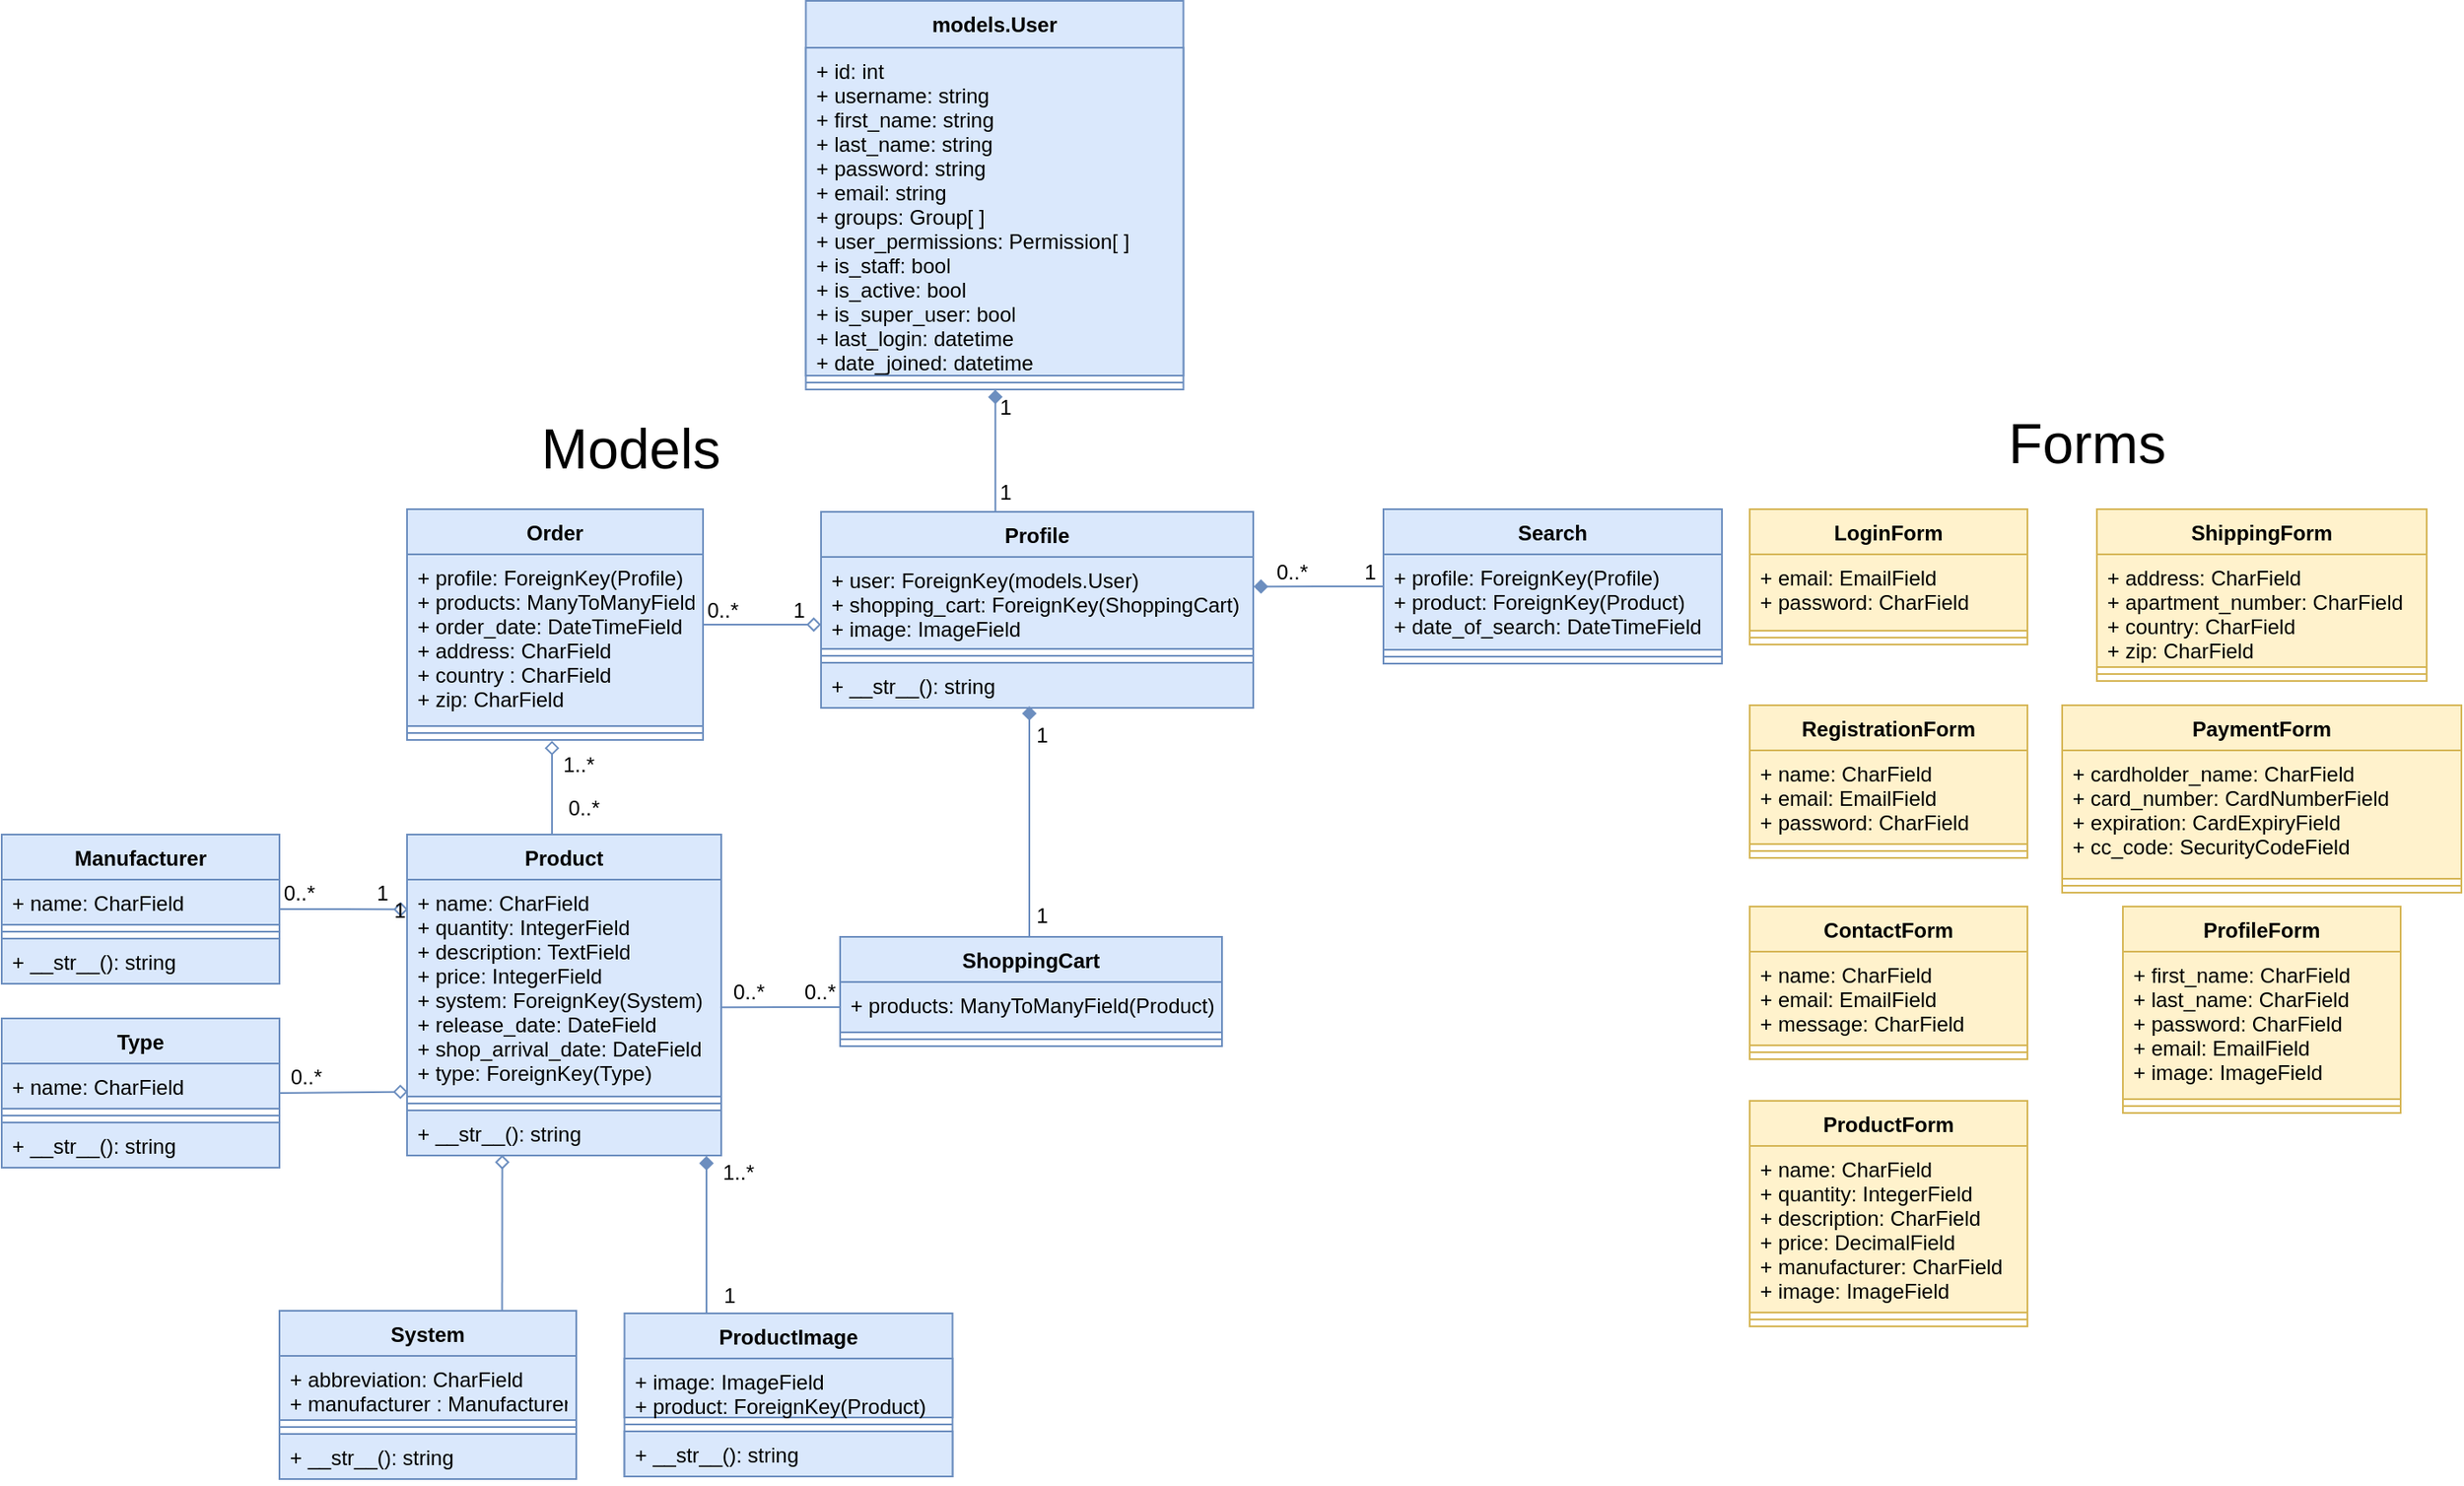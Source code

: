 <mxfile version="13.0.9"><diagram id="yB8Z-ToS75QU5VTzEQkl" name="Page-1"><mxGraphModel dx="2031" dy="1089" grid="0" gridSize="10" guides="1" tooltips="1" connect="1" arrows="1" fold="1" page="1" pageScale="1" pageWidth="850" pageHeight="1100" math="0" shadow="0"><root><mxCell id="0"/><mxCell id="1" parent="0"/><mxCell id="lv2tYl9hjNgS61bm8Hcm-5" value="&lt;font style=&quot;font-size: 12px&quot;&gt;1&lt;/font&gt;" style="text;html=1;align=center;verticalAlign=middle;resizable=0;points=[];autosize=1;" parent="1" vertex="1"><mxGeometry x="817.25" y="740" width="20" height="20" as="geometry"/></mxCell><mxCell id="K9q_HAdUHdlh6qxEV7Lm-20" style="edgeStyle=orthogonalEdgeStyle;rounded=0;orthogonalLoop=1;jettySize=auto;html=1;exitX=0;exitY=0.5;exitDx=0;exitDy=0;entryX=1.001;entryY=0.323;entryDx=0;entryDy=0;entryPerimeter=0;endArrow=diamond;endFill=1;fillColor=#dae8fc;strokeColor=#6c8ebf;" parent="1" source="iTiyri0YfsQPgAQ4jpFl-3" target="iTiyri0YfsQPgAQ4jpFl-11" edge="1"><mxGeometry relative="1" as="geometry"/></mxCell><mxCell id="iTiyri0YfsQPgAQ4jpFl-3" value="Search" style="swimlane;fontStyle=1;align=center;verticalAlign=top;childLayout=stackLayout;horizontal=1;startSize=26;horizontalStack=0;resizeParent=1;resizeParentMax=0;resizeLast=0;collapsible=1;marginBottom=0;fillColor=#dae8fc;strokeColor=#6c8ebf;" parent="1" vertex="1"><mxGeometry x="1024" y="619.5" width="195" height="89" as="geometry"/></mxCell><mxCell id="iTiyri0YfsQPgAQ4jpFl-4" value="+ profile: ForeignKey(Profile)&#10;+ product: ForeignKey(Product)&#10;+ date_of_search: DateTimeField&#10;" style="text;strokeColor=#6c8ebf;fillColor=#dae8fc;align=left;verticalAlign=top;spacingLeft=4;spacingRight=4;overflow=hidden;rotatable=0;points=[[0,0.5],[1,0.5]];portConstraint=eastwest;" parent="iTiyri0YfsQPgAQ4jpFl-3" vertex="1"><mxGeometry y="26" width="195" height="55" as="geometry"/></mxCell><mxCell id="iTiyri0YfsQPgAQ4jpFl-5" value="" style="line;strokeWidth=1;fillColor=#dae8fc;align=left;verticalAlign=middle;spacingTop=-1;spacingLeft=3;spacingRight=3;rotatable=0;labelPosition=right;points=[];portConstraint=eastwest;strokeColor=#6c8ebf;" parent="iTiyri0YfsQPgAQ4jpFl-3" vertex="1"><mxGeometry y="81" width="195" height="8" as="geometry"/></mxCell><mxCell id="lv2tYl9hjNgS61bm8Hcm-6" value="&lt;font style=&quot;font-size: 12px&quot;&gt;1&lt;/font&gt;" style="text;html=1;align=center;verticalAlign=middle;resizable=0;points=[];autosize=1;" parent="1" vertex="1"><mxGeometry x="817.25" y="844" width="20" height="20" as="geometry"/></mxCell><mxCell id="lv2tYl9hjNgS61bm8Hcm-7" value="&lt;font style=&quot;font-size: 12px&quot;&gt;1&lt;/font&gt;" style="text;html=1;align=center;verticalAlign=middle;resizable=0;points=[];autosize=1;" parent="1" vertex="1"><mxGeometry x="677" y="667.5" width="20" height="20" as="geometry"/></mxCell><mxCell id="lv2tYl9hjNgS61bm8Hcm-8" value="0..*" style="text;html=1;align=center;verticalAlign=middle;resizable=0;points=[];autosize=1;" parent="1" vertex="1"><mxGeometry x="628" y="667.5" width="30" height="20" as="geometry"/></mxCell><mxCell id="lv2tYl9hjNgS61bm8Hcm-9" value="1" style="text;html=1;align=center;verticalAlign=middle;resizable=0;points=[];autosize=1;" parent="1" vertex="1"><mxGeometry x="437" y="831" width="20" height="20" as="geometry"/></mxCell><mxCell id="lv2tYl9hjNgS61bm8Hcm-10" value="0..*" style="text;html=1;align=center;verticalAlign=middle;resizable=0;points=[];autosize=1;" parent="1" vertex="1"><mxGeometry x="384" y="831" width="30" height="20" as="geometry"/></mxCell><mxCell id="K9q_HAdUHdlh6qxEV7Lm-17" style="edgeStyle=orthogonalEdgeStyle;rounded=0;orthogonalLoop=1;jettySize=auto;html=1;exitX=1;exitY=0.5;exitDx=0;exitDy=0;endArrow=diamond;endFill=0;fillColor=#dae8fc;strokeColor=#6c8ebf;" parent="1" source="lv2tYl9hjNgS61bm8Hcm-23" edge="1"><mxGeometry relative="1" as="geometry"><mxPoint x="700" y="686" as="targetPoint"/></mxGeometry></mxCell><mxCell id="lv2tYl9hjNgS61bm8Hcm-23" value="Order" style="swimlane;fontStyle=1;align=center;verticalAlign=top;childLayout=stackLayout;horizontal=1;startSize=26;horizontalStack=0;resizeParent=1;resizeParentMax=0;resizeLast=0;collapsible=1;marginBottom=0;fillColor=#dae8fc;strokeColor=#6c8ebf;" parent="1" vertex="1"><mxGeometry x="461.5" y="619.5" width="170.5" height="133" as="geometry"/></mxCell><mxCell id="lv2tYl9hjNgS61bm8Hcm-24" value="+ profile: ForeignKey(Profile)&#10;+ products: ManyToManyField&#10;+ order_date: DateTimeField&#10;+ address: CharField&#10;+ country : CharField&#10;+ zip: CharField" style="text;strokeColor=#6c8ebf;fillColor=#dae8fc;align=left;verticalAlign=top;spacingLeft=4;spacingRight=4;overflow=hidden;rotatable=0;points=[[0,0.5],[1,0.5]];portConstraint=eastwest;" parent="lv2tYl9hjNgS61bm8Hcm-23" vertex="1"><mxGeometry y="26" width="170.5" height="99" as="geometry"/></mxCell><mxCell id="lv2tYl9hjNgS61bm8Hcm-25" value="" style="line;strokeWidth=1;fillColor=#dae8fc;align=left;verticalAlign=middle;spacingTop=-1;spacingLeft=3;spacingRight=3;rotatable=0;labelPosition=right;points=[];portConstraint=eastwest;strokeColor=#6c8ebf;" parent="lv2tYl9hjNgS61bm8Hcm-23" vertex="1"><mxGeometry y="125" width="170.5" height="8" as="geometry"/></mxCell><mxCell id="lv2tYl9hjNgS61bm8Hcm-11" value="1..*" style="text;html=1;align=center;verticalAlign=middle;resizable=0;points=[];autosize=1;" parent="1" vertex="1"><mxGeometry x="637" y="992" width="30" height="20" as="geometry"/></mxCell><mxCell id="lv2tYl9hjNgS61bm8Hcm-58" value="models.User" style="swimlane;fontStyle=1;align=center;verticalAlign=top;childLayout=stackLayout;horizontal=1;startSize=27;horizontalStack=0;resizeParent=1;resizeParentMax=0;resizeLast=0;collapsible=1;marginBottom=0;fillColor=#dae8fc;strokeColor=#6c8ebf;" parent="1" vertex="1"><mxGeometry x="691.25" y="326.5" width="217.5" height="224" as="geometry"/></mxCell><mxCell id="lv2tYl9hjNgS61bm8Hcm-59" value="+ id: int&#10;+ username: string&#10;+ first_name: string&#10;+ last_name: string&#10;+ password: string&#10;+ email: string&#10;+ groups: Group[ ]&#10;+ user_permissions: Permission[ ]&#10;+ is_staff: bool&#10;+ is_active: bool&#10;+ is_super_user: bool&#10;+ last_login: datetime&#10;+ date_joined: datetime" style="text;strokeColor=#6c8ebf;fillColor=#dae8fc;align=left;verticalAlign=top;spacingLeft=4;spacingRight=4;overflow=hidden;rotatable=0;points=[[0,0.5],[1,0.5]];portConstraint=eastwest;" parent="lv2tYl9hjNgS61bm8Hcm-58" vertex="1"><mxGeometry y="27" width="217.5" height="189" as="geometry"/></mxCell><mxCell id="lv2tYl9hjNgS61bm8Hcm-60" value="" style="line;strokeWidth=1;fillColor=#dae8fc;align=left;verticalAlign=middle;spacingTop=-1;spacingLeft=3;spacingRight=3;rotatable=0;labelPosition=right;points=[];portConstraint=eastwest;strokeColor=#6c8ebf;" parent="lv2tYl9hjNgS61bm8Hcm-58" vertex="1"><mxGeometry y="216" width="217.5" height="8" as="geometry"/></mxCell><mxCell id="lv2tYl9hjNgS61bm8Hcm-38" value="LoginForm" style="swimlane;fontStyle=1;align=center;verticalAlign=top;childLayout=stackLayout;horizontal=1;startSize=26;horizontalStack=0;resizeParent=1;resizeParentMax=0;resizeLast=0;collapsible=1;marginBottom=0;fillColor=#fff2cc;strokeColor=#d6b656;" parent="1" vertex="1"><mxGeometry x="1235" y="619.5" width="160" height="78" as="geometry"/></mxCell><mxCell id="lv2tYl9hjNgS61bm8Hcm-39" value="+ email: EmailField&#10;+ password: CharField" style="text;strokeColor=#d6b656;fillColor=#fff2cc;align=left;verticalAlign=top;spacingLeft=4;spacingRight=4;overflow=hidden;rotatable=0;points=[[0,0.5],[1,0.5]];portConstraint=eastwest;" parent="lv2tYl9hjNgS61bm8Hcm-38" vertex="1"><mxGeometry y="26" width="160" height="44" as="geometry"/></mxCell><mxCell id="lv2tYl9hjNgS61bm8Hcm-40" value="" style="line;strokeWidth=1;fillColor=#fff2cc;align=left;verticalAlign=middle;spacingTop=-1;spacingLeft=3;spacingRight=3;rotatable=0;labelPosition=right;points=[];portConstraint=eastwest;strokeColor=#d6b656;" parent="lv2tYl9hjNgS61bm8Hcm-38" vertex="1"><mxGeometry y="70" width="160" height="8" as="geometry"/></mxCell><mxCell id="lv2tYl9hjNgS61bm8Hcm-41" value="RegistrationForm" style="swimlane;fontStyle=1;align=center;verticalAlign=top;childLayout=stackLayout;horizontal=1;startSize=26;horizontalStack=0;resizeParent=1;resizeParentMax=0;resizeLast=0;collapsible=1;marginBottom=0;fillColor=#fff2cc;strokeColor=#d6b656;" parent="1" vertex="1"><mxGeometry x="1235" y="732.5" width="160" height="88" as="geometry"/></mxCell><mxCell id="lv2tYl9hjNgS61bm8Hcm-42" value="+ name: CharField&#10;+ email: EmailField&#10;+ password: CharField" style="text;strokeColor=#d6b656;fillColor=#fff2cc;align=left;verticalAlign=top;spacingLeft=4;spacingRight=4;overflow=hidden;rotatable=0;points=[[0,0.5],[1,0.5]];portConstraint=eastwest;" parent="lv2tYl9hjNgS61bm8Hcm-41" vertex="1"><mxGeometry y="26" width="160" height="54" as="geometry"/></mxCell><mxCell id="lv2tYl9hjNgS61bm8Hcm-43" value="" style="line;strokeWidth=1;fillColor=#fff2cc;align=left;verticalAlign=middle;spacingTop=-1;spacingLeft=3;spacingRight=3;rotatable=0;labelPosition=right;points=[];portConstraint=eastwest;strokeColor=#d6b656;" parent="lv2tYl9hjNgS61bm8Hcm-41" vertex="1"><mxGeometry y="80" width="160" height="8" as="geometry"/></mxCell><mxCell id="lv2tYl9hjNgS61bm8Hcm-44" value="PaymentForm" style="swimlane;fontStyle=1;align=center;verticalAlign=top;childLayout=stackLayout;horizontal=1;startSize=26;horizontalStack=0;resizeParent=1;resizeParentMax=0;resizeLast=0;collapsible=1;marginBottom=0;fillColor=#fff2cc;strokeColor=#d6b656;" parent="1" vertex="1"><mxGeometry x="1415" y="732.5" width="230" height="108" as="geometry"/></mxCell><mxCell id="lv2tYl9hjNgS61bm8Hcm-45" value="+ cardholder_name: CharField&#10;+ card_number: CardNumberField &#10;+ expiration: CardExpiryField&#10;+ cc_code: SecurityCodeField" style="text;strokeColor=#d6b656;fillColor=#fff2cc;align=left;verticalAlign=top;spacingLeft=4;spacingRight=4;overflow=hidden;rotatable=0;points=[[0,0.5],[1,0.5]];portConstraint=eastwest;" parent="lv2tYl9hjNgS61bm8Hcm-44" vertex="1"><mxGeometry y="26" width="230" height="74" as="geometry"/></mxCell><mxCell id="lv2tYl9hjNgS61bm8Hcm-46" value="" style="line;strokeWidth=1;fillColor=#fff2cc;align=left;verticalAlign=middle;spacingTop=-1;spacingLeft=3;spacingRight=3;rotatable=0;labelPosition=right;points=[];portConstraint=eastwest;strokeColor=#d6b656;" parent="lv2tYl9hjNgS61bm8Hcm-44" vertex="1"><mxGeometry y="100" width="230" height="8" as="geometry"/></mxCell><mxCell id="lv2tYl9hjNgS61bm8Hcm-53" value="ContactForm" style="swimlane;fontStyle=1;align=center;verticalAlign=top;childLayout=stackLayout;horizontal=1;startSize=26;horizontalStack=0;resizeParent=1;resizeParentMax=0;resizeLast=0;collapsible=1;marginBottom=0;fillColor=#fff2cc;strokeColor=#d6b656;" parent="1" vertex="1"><mxGeometry x="1235" y="848.5" width="160" height="88" as="geometry"/></mxCell><mxCell id="lv2tYl9hjNgS61bm8Hcm-54" value="+ name: CharField&#10;+ email: EmailField&#10;+ message: CharField" style="text;strokeColor=#d6b656;fillColor=#fff2cc;align=left;verticalAlign=top;spacingLeft=4;spacingRight=4;overflow=hidden;rotatable=0;points=[[0,0.5],[1,0.5]];portConstraint=eastwest;" parent="lv2tYl9hjNgS61bm8Hcm-53" vertex="1"><mxGeometry y="26" width="160" height="54" as="geometry"/></mxCell><mxCell id="lv2tYl9hjNgS61bm8Hcm-55" value="" style="line;strokeWidth=1;fillColor=#fff2cc;align=left;verticalAlign=middle;spacingTop=-1;spacingLeft=3;spacingRight=3;rotatable=0;labelPosition=right;points=[];portConstraint=eastwest;strokeColor=#d6b656;" parent="lv2tYl9hjNgS61bm8Hcm-53" vertex="1"><mxGeometry y="80" width="160" height="8" as="geometry"/></mxCell><mxCell id="8MPdxOmHx4OZfVybfr2r-1" value="ProfileForm" style="swimlane;fontStyle=1;align=center;verticalAlign=top;childLayout=stackLayout;horizontal=1;startSize=26;horizontalStack=0;resizeParent=1;resizeParentMax=0;resizeLast=0;collapsible=1;marginBottom=0;fillColor=#fff2cc;strokeColor=#d6b656;" parent="1" vertex="1"><mxGeometry x="1450" y="848.5" width="160" height="119" as="geometry"/></mxCell><mxCell id="8MPdxOmHx4OZfVybfr2r-2" value="+ first_name: CharField&#10;+ last_name: CharField&#10;+ password: CharField&#10;+ email: EmailField&#10;+ image: ImageField&#10;" style="text;strokeColor=#d6b656;fillColor=#fff2cc;align=left;verticalAlign=top;spacingLeft=4;spacingRight=4;overflow=hidden;rotatable=0;points=[[0,0.5],[1,0.5]];portConstraint=eastwest;" parent="8MPdxOmHx4OZfVybfr2r-1" vertex="1"><mxGeometry y="26" width="160" height="85" as="geometry"/></mxCell><mxCell id="8MPdxOmHx4OZfVybfr2r-3" value="" style="line;strokeWidth=1;fillColor=#fff2cc;align=left;verticalAlign=middle;spacingTop=-1;spacingLeft=3;spacingRight=3;rotatable=0;labelPosition=right;points=[];portConstraint=eastwest;strokeColor=#d6b656;" parent="8MPdxOmHx4OZfVybfr2r-1" vertex="1"><mxGeometry y="111" width="160" height="8" as="geometry"/></mxCell><mxCell id="8MPdxOmHx4OZfVybfr2r-4" value="ProductForm" style="swimlane;fontStyle=1;align=center;verticalAlign=top;childLayout=stackLayout;horizontal=1;startSize=26;horizontalStack=0;resizeParent=1;resizeParentMax=0;resizeLast=0;collapsible=1;marginBottom=0;fillColor=#fff2cc;strokeColor=#d6b656;" parent="1" vertex="1"><mxGeometry x="1235" y="960.5" width="160" height="130" as="geometry"/></mxCell><mxCell id="8MPdxOmHx4OZfVybfr2r-5" value="+ name: CharField&#10;+ quantity: IntegerField&#10;+ description: CharField&#10;+ price: DecimalField&#10;+ manufacturer: CharField&#10;+ image: ImageField" style="text;strokeColor=#d6b656;fillColor=#fff2cc;align=left;verticalAlign=top;spacingLeft=4;spacingRight=4;overflow=hidden;rotatable=0;points=[[0,0.5],[1,0.5]];portConstraint=eastwest;" parent="8MPdxOmHx4OZfVybfr2r-4" vertex="1"><mxGeometry y="26" width="160" height="96" as="geometry"/></mxCell><mxCell id="8MPdxOmHx4OZfVybfr2r-6" value="" style="line;strokeWidth=1;fillColor=#fff2cc;align=left;verticalAlign=middle;spacingTop=-1;spacingLeft=3;spacingRight=3;rotatable=0;labelPosition=right;points=[];portConstraint=eastwest;strokeColor=#d6b656;" parent="8MPdxOmHx4OZfVybfr2r-4" vertex="1"><mxGeometry y="122" width="160" height="8" as="geometry"/></mxCell><mxCell id="lv2tYl9hjNgS61bm8Hcm-47" value="ShippingForm" style="swimlane;fontStyle=1;align=center;verticalAlign=top;childLayout=stackLayout;horizontal=1;startSize=26;horizontalStack=0;resizeParent=1;resizeParentMax=0;resizeLast=0;collapsible=1;marginBottom=0;fillColor=#fff2cc;strokeColor=#d6b656;" parent="1" vertex="1"><mxGeometry x="1435" y="619.5" width="190" height="99" as="geometry"/></mxCell><mxCell id="lv2tYl9hjNgS61bm8Hcm-48" value="+ address: CharField&#10;+ apartment_number: CharField&#10;+ country: CharField&#10;+ zip: CharField" style="text;strokeColor=#d6b656;fillColor=#fff2cc;align=left;verticalAlign=top;spacingLeft=4;spacingRight=4;overflow=hidden;rotatable=0;points=[[0,0.5],[1,0.5]];portConstraint=eastwest;" parent="lv2tYl9hjNgS61bm8Hcm-47" vertex="1"><mxGeometry y="26" width="190" height="65" as="geometry"/></mxCell><mxCell id="lv2tYl9hjNgS61bm8Hcm-49" value="" style="line;strokeWidth=1;fillColor=#fff2cc;align=left;verticalAlign=middle;spacingTop=-1;spacingLeft=3;spacingRight=3;rotatable=0;labelPosition=right;points=[];portConstraint=eastwest;strokeColor=#d6b656;" parent="lv2tYl9hjNgS61bm8Hcm-47" vertex="1"><mxGeometry y="91" width="190" height="8" as="geometry"/></mxCell><mxCell id="lv2tYl9hjNgS61bm8Hcm-12" value="1" style="text;html=1;align=center;verticalAlign=middle;resizable=0;points=[];autosize=1;" parent="1" vertex="1"><mxGeometry x="637" y="1063" width="20" height="20" as="geometry"/></mxCell><mxCell id="lv2tYl9hjNgS61bm8Hcm-14" style="edgeStyle=orthogonalEdgeStyle;rounded=0;orthogonalLoop=1;jettySize=auto;html=1;endArrow=none;endFill=0;fillColor=#dae8fc;strokeColor=#6c8ebf;startArrow=diamond;startFill=0;entryX=0.461;entryY=0;entryDx=0;entryDy=0;entryPerimeter=0;" parent="1" target="x53Bj2T35sBINdU6D9fY-1" edge="1"><mxGeometry relative="1" as="geometry"><mxPoint x="545" y="753" as="sourcePoint"/><mxPoint x="545" y="805" as="targetPoint"/><Array as="points"><mxPoint x="545" y="807"/></Array></mxGeometry></mxCell><mxCell id="lv2tYl9hjNgS61bm8Hcm-15" value="0..*" style="text;html=1;align=center;verticalAlign=middle;resizable=0;points=[];autosize=1;" parent="1" vertex="1"><mxGeometry x="548" y="782" width="30" height="20" as="geometry"/></mxCell><mxCell id="lv2tYl9hjNgS61bm8Hcm-16" value="1..*" style="text;html=1;align=center;verticalAlign=middle;resizable=0;points=[];autosize=1;" parent="1" vertex="1"><mxGeometry x="545" y="757" width="30" height="20" as="geometry"/></mxCell><mxCell id="lv2tYl9hjNgS61bm8Hcm-17" value="0..*" style="text;html=1;align=center;verticalAlign=middle;resizable=0;points=[];autosize=1;" parent="1" vertex="1"><mxGeometry x="642.5" y="887.5" width="30" height="20" as="geometry"/></mxCell><mxCell id="lv2tYl9hjNgS61bm8Hcm-18" value="0..*" style="text;html=1;align=center;verticalAlign=middle;resizable=0;points=[];autosize=1;" parent="1" vertex="1"><mxGeometry x="684" y="887.5" width="30" height="20" as="geometry"/></mxCell><mxCell id="lv2tYl9hjNgS61bm8Hcm-36" value="&lt;font style=&quot;font-size: 32px&quot;&gt;Models&lt;/font&gt;" style="text;html=1;align=center;verticalAlign=middle;resizable=0;points=[];autosize=1;" parent="1" vertex="1"><mxGeometry x="530" y="570" width="120" height="30" as="geometry"/></mxCell><mxCell id="lv2tYl9hjNgS61bm8Hcm-37" value="&lt;font style=&quot;font-size: 32px&quot;&gt;Forms&lt;/font&gt;" style="text;html=1;align=center;verticalAlign=middle;resizable=0;points=[];autosize=1;" parent="1" vertex="1"><mxGeometry x="1374" y="567" width="110" height="30" as="geometry"/></mxCell><mxCell id="lv2tYl9hjNgS61bm8Hcm-56" value="1" style="text;html=1;align=center;verticalAlign=middle;resizable=0;points=[];autosize=1;" parent="1" vertex="1"><mxGeometry x="796.25" y="600" width="20" height="20" as="geometry"/></mxCell><mxCell id="lv2tYl9hjNgS61bm8Hcm-57" value="1" style="text;html=1;align=center;verticalAlign=middle;resizable=0;points=[];autosize=1;" parent="1" vertex="1"><mxGeometry x="796.25" y="550.5" width="20" height="20" as="geometry"/></mxCell><mxCell id="lv2tYl9hjNgS61bm8Hcm-64" style="edgeStyle=orthogonalEdgeStyle;rounded=0;orthogonalLoop=1;jettySize=auto;html=1;entryX=0.512;entryY=0.004;entryDx=0;entryDy=0;entryPerimeter=0;endArrow=none;endFill=0;fillColor=#dae8fc;strokeColor=#6c8ebf;startArrow=diamond;startFill=1;exitX=0.206;exitY=0.006;exitDx=0;exitDy=0;exitPerimeter=0;" parent="1" source="lv2tYl9hjNgS61bm8Hcm-57" edge="1"><mxGeometry relative="1" as="geometry"><Array as="points"><mxPoint x="800.25" y="553.5"/><mxPoint x="800.25" y="553.5"/></Array><mxPoint x="800.25" y="553.5" as="sourcePoint"/><mxPoint x="800.41" y="621" as="targetPoint"/></mxGeometry></mxCell><mxCell id="iTiyri0YfsQPgAQ4jpFl-10" value="Profile" style="swimlane;fontStyle=1;align=center;verticalAlign=top;childLayout=stackLayout;horizontal=1;startSize=26;horizontalStack=0;resizeParent=1;resizeParentMax=0;resizeLast=0;collapsible=1;marginBottom=0;fillColor=#dae8fc;strokeColor=#6c8ebf;" parent="1" vertex="1"><mxGeometry x="700" y="621" width="249" height="113" as="geometry"/></mxCell><mxCell id="iTiyri0YfsQPgAQ4jpFl-11" value="+ user: ForeignKey(models.User)&#10;+ shopping_cart: ForeignKey(ShoppingCart)&#10;+ image: ImageField&#10;&#10;" style="text;strokeColor=#6c8ebf;fillColor=#dae8fc;align=left;verticalAlign=top;spacingLeft=4;spacingRight=4;overflow=hidden;rotatable=0;points=[[0,0.5],[1,0.5]];portConstraint=eastwest;" parent="iTiyri0YfsQPgAQ4jpFl-10" vertex="1"><mxGeometry y="26" width="249" height="53" as="geometry"/></mxCell><mxCell id="iTiyri0YfsQPgAQ4jpFl-12" value="" style="line;strokeWidth=1;fillColor=#dae8fc;align=left;verticalAlign=middle;spacingTop=-1;spacingLeft=3;spacingRight=3;rotatable=0;labelPosition=right;points=[];portConstraint=eastwest;strokeColor=#6c8ebf;" parent="iTiyri0YfsQPgAQ4jpFl-10" vertex="1"><mxGeometry y="79" width="249" height="8" as="geometry"/></mxCell><mxCell id="iTiyri0YfsQPgAQ4jpFl-13" value="+ __str__(): string" style="text;strokeColor=#6c8ebf;fillColor=#dae8fc;align=left;verticalAlign=top;spacingLeft=4;spacingRight=4;overflow=hidden;rotatable=0;points=[[0,0.5],[1,0.5]];portConstraint=eastwest;" parent="iTiyri0YfsQPgAQ4jpFl-10" vertex="1"><mxGeometry y="87" width="249" height="26" as="geometry"/></mxCell><mxCell id="iTiyri0YfsQPgAQ4jpFl-15" value="1" style="text;html=1;align=center;verticalAlign=middle;resizable=0;points=[];autosize=1;" parent="1" vertex="1"><mxGeometry x="1007" y="647" width="17" height="18" as="geometry"/></mxCell><mxCell id="iTiyri0YfsQPgAQ4jpFl-16" value="0..*" style="text;html=1;align=center;verticalAlign=middle;resizable=0;points=[];autosize=1;" parent="1" vertex="1"><mxGeometry x="957" y="647" width="28" height="18" as="geometry"/></mxCell><mxCell id="x53Bj2T35sBINdU6D9fY-5" style="edgeStyle=orthogonalEdgeStyle;rounded=0;orthogonalLoop=1;jettySize=auto;html=1;exitX=0.5;exitY=0;exitDx=0;exitDy=0;fillColor=#dae8fc;strokeColor=#6c8ebf;endArrow=diamond;endFill=1;" parent="1" source="lv2tYl9hjNgS61bm8Hcm-32" edge="1"><mxGeometry relative="1" as="geometry"><mxPoint x="820" y="733" as="targetPoint"/><Array as="points"><mxPoint x="820" y="866"/></Array></mxGeometry></mxCell><mxCell id="lv2tYl9hjNgS61bm8Hcm-32" value="ShoppingCart" style="swimlane;fontStyle=1;align=center;verticalAlign=top;childLayout=stackLayout;horizontal=1;startSize=26;horizontalStack=0;resizeParent=1;resizeParentMax=0;resizeLast=0;collapsible=1;marginBottom=0;fillColor=#dae8fc;strokeColor=#6c8ebf;" parent="1" vertex="1"><mxGeometry x="711" y="866" width="220" height="63" as="geometry"/></mxCell><mxCell id="lv2tYl9hjNgS61bm8Hcm-33" value="+ products: ManyToManyField(Product)" style="text;strokeColor=#6c8ebf;fillColor=#dae8fc;align=left;verticalAlign=top;spacingLeft=4;spacingRight=4;overflow=hidden;rotatable=0;points=[[0,0.5],[1,0.5]];portConstraint=eastwest;" parent="lv2tYl9hjNgS61bm8Hcm-32" vertex="1"><mxGeometry y="26" width="220" height="29" as="geometry"/></mxCell><mxCell id="lv2tYl9hjNgS61bm8Hcm-34" value="" style="line;strokeWidth=1;fillColor=#dae8fc;align=left;verticalAlign=middle;spacingTop=-1;spacingLeft=3;spacingRight=3;rotatable=0;labelPosition=right;points=[];portConstraint=eastwest;strokeColor=#6c8ebf;" parent="lv2tYl9hjNgS61bm8Hcm-32" vertex="1"><mxGeometry y="55" width="220" height="8" as="geometry"/></mxCell><mxCell id="lv2tYl9hjNgS61bm8Hcm-35" value="" style="text;strokeColor=#6c8ebf;fillColor=#dae8fc;align=left;verticalAlign=top;spacingLeft=4;spacingRight=4;overflow=hidden;rotatable=0;points=[[0,0.5],[1,0.5]];portConstraint=eastwest;" parent="lv2tYl9hjNgS61bm8Hcm-32" vertex="1"><mxGeometry y="63" width="220" as="geometry"/></mxCell><mxCell id="x53Bj2T35sBINdU6D9fY-26" style="edgeStyle=orthogonalEdgeStyle;rounded=0;orthogonalLoop=1;jettySize=auto;html=1;exitX=1;exitY=0.5;exitDx=0;exitDy=0;endArrow=diamond;endFill=0;fillColor=#dae8fc;strokeColor=#6c8ebf;entryX=0.003;entryY=0.137;entryDx=0;entryDy=0;entryPerimeter=0;" parent="1" source="x53Bj2T35sBINdU6D9fY-10" target="x53Bj2T35sBINdU6D9fY-2" edge="1"><mxGeometry relative="1" as="geometry"><mxPoint x="460" y="850" as="targetPoint"/></mxGeometry></mxCell><mxCell id="x53Bj2T35sBINdU6D9fY-1" value="Product" style="swimlane;fontStyle=1;align=center;verticalAlign=top;childLayout=stackLayout;horizontal=1;startSize=26;horizontalStack=0;resizeParent=1;resizeParentMax=0;resizeLast=0;collapsible=1;marginBottom=0;fillColor=#dae8fc;strokeColor=#6c8ebf;" parent="1" vertex="1"><mxGeometry x="461.5" y="807" width="181" height="185" as="geometry"/></mxCell><mxCell id="x53Bj2T35sBINdU6D9fY-2" value="+ name: CharField&#10;+ quantity: IntegerField&#10;+ description: TextField&#10;+ price: IntegerField&#10;+ system: ForeignKey(System)&#10;+ release_date: DateField&#10;+ shop_arrival_date: DateField&#10;+ type: ForeignKey(Type)" style="text;strokeColor=#6c8ebf;fillColor=#dae8fc;align=left;verticalAlign=top;spacingLeft=4;spacingRight=4;overflow=hidden;rotatable=0;points=[[0,0.5],[1,0.5]];portConstraint=eastwest;" parent="x53Bj2T35sBINdU6D9fY-1" vertex="1"><mxGeometry y="26" width="181" height="125" as="geometry"/></mxCell><mxCell id="x53Bj2T35sBINdU6D9fY-3" value="" style="line;strokeWidth=1;fillColor=#dae8fc;align=left;verticalAlign=middle;spacingTop=-1;spacingLeft=3;spacingRight=3;rotatable=0;labelPosition=right;points=[];portConstraint=eastwest;strokeColor=#6c8ebf;" parent="x53Bj2T35sBINdU6D9fY-1" vertex="1"><mxGeometry y="151" width="181" height="8" as="geometry"/></mxCell><mxCell id="x53Bj2T35sBINdU6D9fY-4" value="+ __str__(): string" style="text;strokeColor=#6c8ebf;fillColor=#dae8fc;align=left;verticalAlign=top;spacingLeft=4;spacingRight=4;overflow=hidden;rotatable=0;points=[[0,0.5],[1,0.5]];portConstraint=eastwest;" parent="x53Bj2T35sBINdU6D9fY-1" vertex="1"><mxGeometry y="159" width="181" height="26" as="geometry"/></mxCell><mxCell id="x53Bj2T35sBINdU6D9fY-27" style="edgeStyle=orthogonalEdgeStyle;rounded=0;orthogonalLoop=1;jettySize=auto;html=1;exitX=0;exitY=0.5;exitDx=0;exitDy=0;entryX=0.997;entryY=0.589;entryDx=0;entryDy=0;entryPerimeter=0;endArrow=none;endFill=0;fillColor=#dae8fc;strokeColor=#6c8ebf;" parent="1" source="lv2tYl9hjNgS61bm8Hcm-33" target="x53Bj2T35sBINdU6D9fY-2" edge="1"><mxGeometry relative="1" as="geometry"/></mxCell><mxCell id="x53Bj2T35sBINdU6D9fY-28" style="edgeStyle=orthogonalEdgeStyle;rounded=0;orthogonalLoop=1;jettySize=auto;html=1;exitX=0.25;exitY=0;exitDx=0;exitDy=0;endArrow=diamond;endFill=1;entryX=0.953;entryY=1.009;entryDx=0;entryDy=0;entryPerimeter=0;fillColor=#dae8fc;strokeColor=#6c8ebf;" parent="1" source="x53Bj2T35sBINdU6D9fY-6" target="x53Bj2T35sBINdU6D9fY-4" edge="1"><mxGeometry relative="1" as="geometry"><mxPoint x="634" y="993" as="targetPoint"/><Array as="points"/></mxGeometry></mxCell><mxCell id="x53Bj2T35sBINdU6D9fY-6" value="ProductImage" style="swimlane;fontStyle=1;align=center;verticalAlign=top;childLayout=stackLayout;horizontal=1;startSize=26;horizontalStack=0;resizeParent=1;resizeParentMax=0;resizeLast=0;collapsible=1;marginBottom=0;fillColor=#dae8fc;strokeColor=#6c8ebf;" parent="1" vertex="1"><mxGeometry x="586.75" y="1083" width="189" height="94" as="geometry"/></mxCell><mxCell id="x53Bj2T35sBINdU6D9fY-7" value="+ image: ImageField&#10;+ product: ForeignKey(Product)&#10;" style="text;strokeColor=#6c8ebf;fillColor=#dae8fc;align=left;verticalAlign=top;spacingLeft=4;spacingRight=4;overflow=hidden;rotatable=0;points=[[0,0.5],[1,0.5]];portConstraint=eastwest;" parent="x53Bj2T35sBINdU6D9fY-6" vertex="1"><mxGeometry y="26" width="189" height="34" as="geometry"/></mxCell><mxCell id="x53Bj2T35sBINdU6D9fY-8" value="" style="line;strokeWidth=1;fillColor=#dae8fc;align=left;verticalAlign=middle;spacingTop=-1;spacingLeft=3;spacingRight=3;rotatable=0;labelPosition=right;points=[];portConstraint=eastwest;strokeColor=#6c8ebf;" parent="x53Bj2T35sBINdU6D9fY-6" vertex="1"><mxGeometry y="60" width="189" height="8" as="geometry"/></mxCell><mxCell id="x53Bj2T35sBINdU6D9fY-9" value="+ __str__(): string" style="text;strokeColor=#6c8ebf;fillColor=#dae8fc;align=left;verticalAlign=top;spacingLeft=4;spacingRight=4;overflow=hidden;rotatable=0;points=[[0,0.5],[1,0.5]];portConstraint=eastwest;" parent="x53Bj2T35sBINdU6D9fY-6" vertex="1"><mxGeometry y="68" width="189" height="26" as="geometry"/></mxCell><mxCell id="x53Bj2T35sBINdU6D9fY-29" style="edgeStyle=orthogonalEdgeStyle;rounded=0;orthogonalLoop=1;jettySize=auto;html=1;exitX=0.75;exitY=0;exitDx=0;exitDy=0;entryX=0.303;entryY=0.987;entryDx=0;entryDy=0;entryPerimeter=0;endArrow=diamond;endFill=0;fillColor=#dae8fc;strokeColor=#6c8ebf;" parent="1" source="x53Bj2T35sBINdU6D9fY-19" target="x53Bj2T35sBINdU6D9fY-4" edge="1"><mxGeometry relative="1" as="geometry"/></mxCell><mxCell id="x53Bj2T35sBINdU6D9fY-19" value="System" style="swimlane;fontStyle=1;align=center;verticalAlign=top;childLayout=stackLayout;horizontal=1;startSize=26;horizontalStack=0;resizeParent=1;resizeParentMax=0;resizeLast=0;collapsible=1;marginBottom=0;fillColor=#dae8fc;strokeColor=#6c8ebf;" parent="1" vertex="1"><mxGeometry x="388" y="1081.5" width="171" height="97" as="geometry"/></mxCell><mxCell id="x53Bj2T35sBINdU6D9fY-20" value="+ abbreviation: CharField&#10;+ manufacturer : Manufacturer" style="text;strokeColor=#6c8ebf;fillColor=#dae8fc;align=left;verticalAlign=top;spacingLeft=4;spacingRight=4;overflow=hidden;rotatable=0;points=[[0,0.5],[1,0.5]];portConstraint=eastwest;" parent="x53Bj2T35sBINdU6D9fY-19" vertex="1"><mxGeometry y="26" width="171" height="37" as="geometry"/></mxCell><mxCell id="x53Bj2T35sBINdU6D9fY-21" value="" style="line;strokeWidth=1;fillColor=#dae8fc;align=left;verticalAlign=middle;spacingTop=-1;spacingLeft=3;spacingRight=3;rotatable=0;labelPosition=right;points=[];portConstraint=eastwest;strokeColor=#6c8ebf;" parent="x53Bj2T35sBINdU6D9fY-19" vertex="1"><mxGeometry y="63" width="171" height="8" as="geometry"/></mxCell><mxCell id="x53Bj2T35sBINdU6D9fY-22" value="+ __str__(): string" style="text;strokeColor=#6c8ebf;fillColor=#dae8fc;align=left;verticalAlign=top;spacingLeft=4;spacingRight=4;overflow=hidden;rotatable=0;points=[[0,0.5],[1,0.5]];portConstraint=eastwest;" parent="x53Bj2T35sBINdU6D9fY-19" vertex="1"><mxGeometry y="71" width="171" height="26" as="geometry"/></mxCell><mxCell id="x53Bj2T35sBINdU6D9fY-10" value="Manufacturer" style="swimlane;fontStyle=1;align=center;verticalAlign=top;childLayout=stackLayout;horizontal=1;startSize=26;horizontalStack=0;resizeParent=1;resizeParentMax=0;resizeLast=0;collapsible=1;marginBottom=0;fillColor=#dae8fc;strokeColor=#6c8ebf;" parent="1" vertex="1"><mxGeometry x="228" y="807" width="160" height="86" as="geometry"/></mxCell><mxCell id="x53Bj2T35sBINdU6D9fY-11" value="+ name: CharField" style="text;strokeColor=#6c8ebf;fillColor=#dae8fc;align=left;verticalAlign=top;spacingLeft=4;spacingRight=4;overflow=hidden;rotatable=0;points=[[0,0.5],[1,0.5]];portConstraint=eastwest;" parent="x53Bj2T35sBINdU6D9fY-10" vertex="1"><mxGeometry y="26" width="160" height="26" as="geometry"/></mxCell><mxCell id="x53Bj2T35sBINdU6D9fY-12" value="" style="line;strokeWidth=1;fillColor=#dae8fc;align=left;verticalAlign=middle;spacingTop=-1;spacingLeft=3;spacingRight=3;rotatable=0;labelPosition=right;points=[];portConstraint=eastwest;strokeColor=#6c8ebf;" parent="x53Bj2T35sBINdU6D9fY-10" vertex="1"><mxGeometry y="52" width="160" height="8" as="geometry"/></mxCell><mxCell id="x53Bj2T35sBINdU6D9fY-13" value="+ __str__(): string" style="text;strokeColor=#6c8ebf;fillColor=#dae8fc;align=left;verticalAlign=top;spacingLeft=4;spacingRight=4;overflow=hidden;rotatable=0;points=[[0,0.5],[1,0.5]];portConstraint=eastwest;" parent="x53Bj2T35sBINdU6D9fY-10" vertex="1"><mxGeometry y="60" width="160" height="26" as="geometry"/></mxCell><mxCell id="dOJS8ttOH5kWYgN_nklq-5" style="edgeStyle=orthogonalEdgeStyle;rounded=0;orthogonalLoop=1;jettySize=auto;html=1;exitX=1;exitY=0.5;exitDx=0;exitDy=0;entryX=0.002;entryY=0.978;entryDx=0;entryDy=0;entryPerimeter=0;endArrow=diamond;endFill=0;fillColor=#dae8fc;strokeColor=#6c8ebf;" parent="1" source="dOJS8ttOH5kWYgN_nklq-1" target="x53Bj2T35sBINdU6D9fY-2" edge="1"><mxGeometry relative="1" as="geometry"><Array as="points"><mxPoint x="388" y="955"/></Array></mxGeometry></mxCell><mxCell id="dOJS8ttOH5kWYgN_nklq-1" value="Type" style="swimlane;fontStyle=1;align=center;verticalAlign=top;childLayout=stackLayout;horizontal=1;startSize=26;horizontalStack=0;resizeParent=1;resizeParentMax=0;resizeLast=0;collapsible=1;marginBottom=0;fillColor=#dae8fc;strokeColor=#6c8ebf;" parent="1" vertex="1"><mxGeometry x="228" y="913" width="160" height="86" as="geometry"/></mxCell><mxCell id="dOJS8ttOH5kWYgN_nklq-2" value="+ name: CharField" style="text;strokeColor=#6c8ebf;fillColor=#dae8fc;align=left;verticalAlign=top;spacingLeft=4;spacingRight=4;overflow=hidden;rotatable=0;points=[[0,0.5],[1,0.5]];portConstraint=eastwest;" parent="dOJS8ttOH5kWYgN_nklq-1" vertex="1"><mxGeometry y="26" width="160" height="26" as="geometry"/></mxCell><mxCell id="dOJS8ttOH5kWYgN_nklq-3" value="" style="line;strokeWidth=1;fillColor=#dae8fc;align=left;verticalAlign=middle;spacingTop=-1;spacingLeft=3;spacingRight=3;rotatable=0;labelPosition=right;points=[];portConstraint=eastwest;strokeColor=#6c8ebf;" parent="dOJS8ttOH5kWYgN_nklq-1" vertex="1"><mxGeometry y="52" width="160" height="8" as="geometry"/></mxCell><mxCell id="dOJS8ttOH5kWYgN_nklq-4" value="+ __str__(): string" style="text;strokeColor=#6c8ebf;fillColor=#dae8fc;align=left;verticalAlign=top;spacingLeft=4;spacingRight=4;overflow=hidden;rotatable=0;points=[[0,0.5],[1,0.5]];portConstraint=eastwest;" parent="dOJS8ttOH5kWYgN_nklq-1" vertex="1"><mxGeometry y="60" width="160" height="26" as="geometry"/></mxCell><mxCell id="dOJS8ttOH5kWYgN_nklq-6" value="0..*" style="text;html=1;align=center;verticalAlign=middle;resizable=0;points=[];autosize=1;" parent="1" vertex="1"><mxGeometry x="388" y="936.5" width="30" height="20" as="geometry"/></mxCell><mxCell id="dOJS8ttOH5kWYgN_nklq-7" value="1" style="text;html=1;align=center;verticalAlign=middle;resizable=0;points=[];autosize=1;" parent="1" vertex="1"><mxGeometry x="447" y="841" width="20" height="20" as="geometry"/></mxCell></root></mxGraphModel></diagram></mxfile>